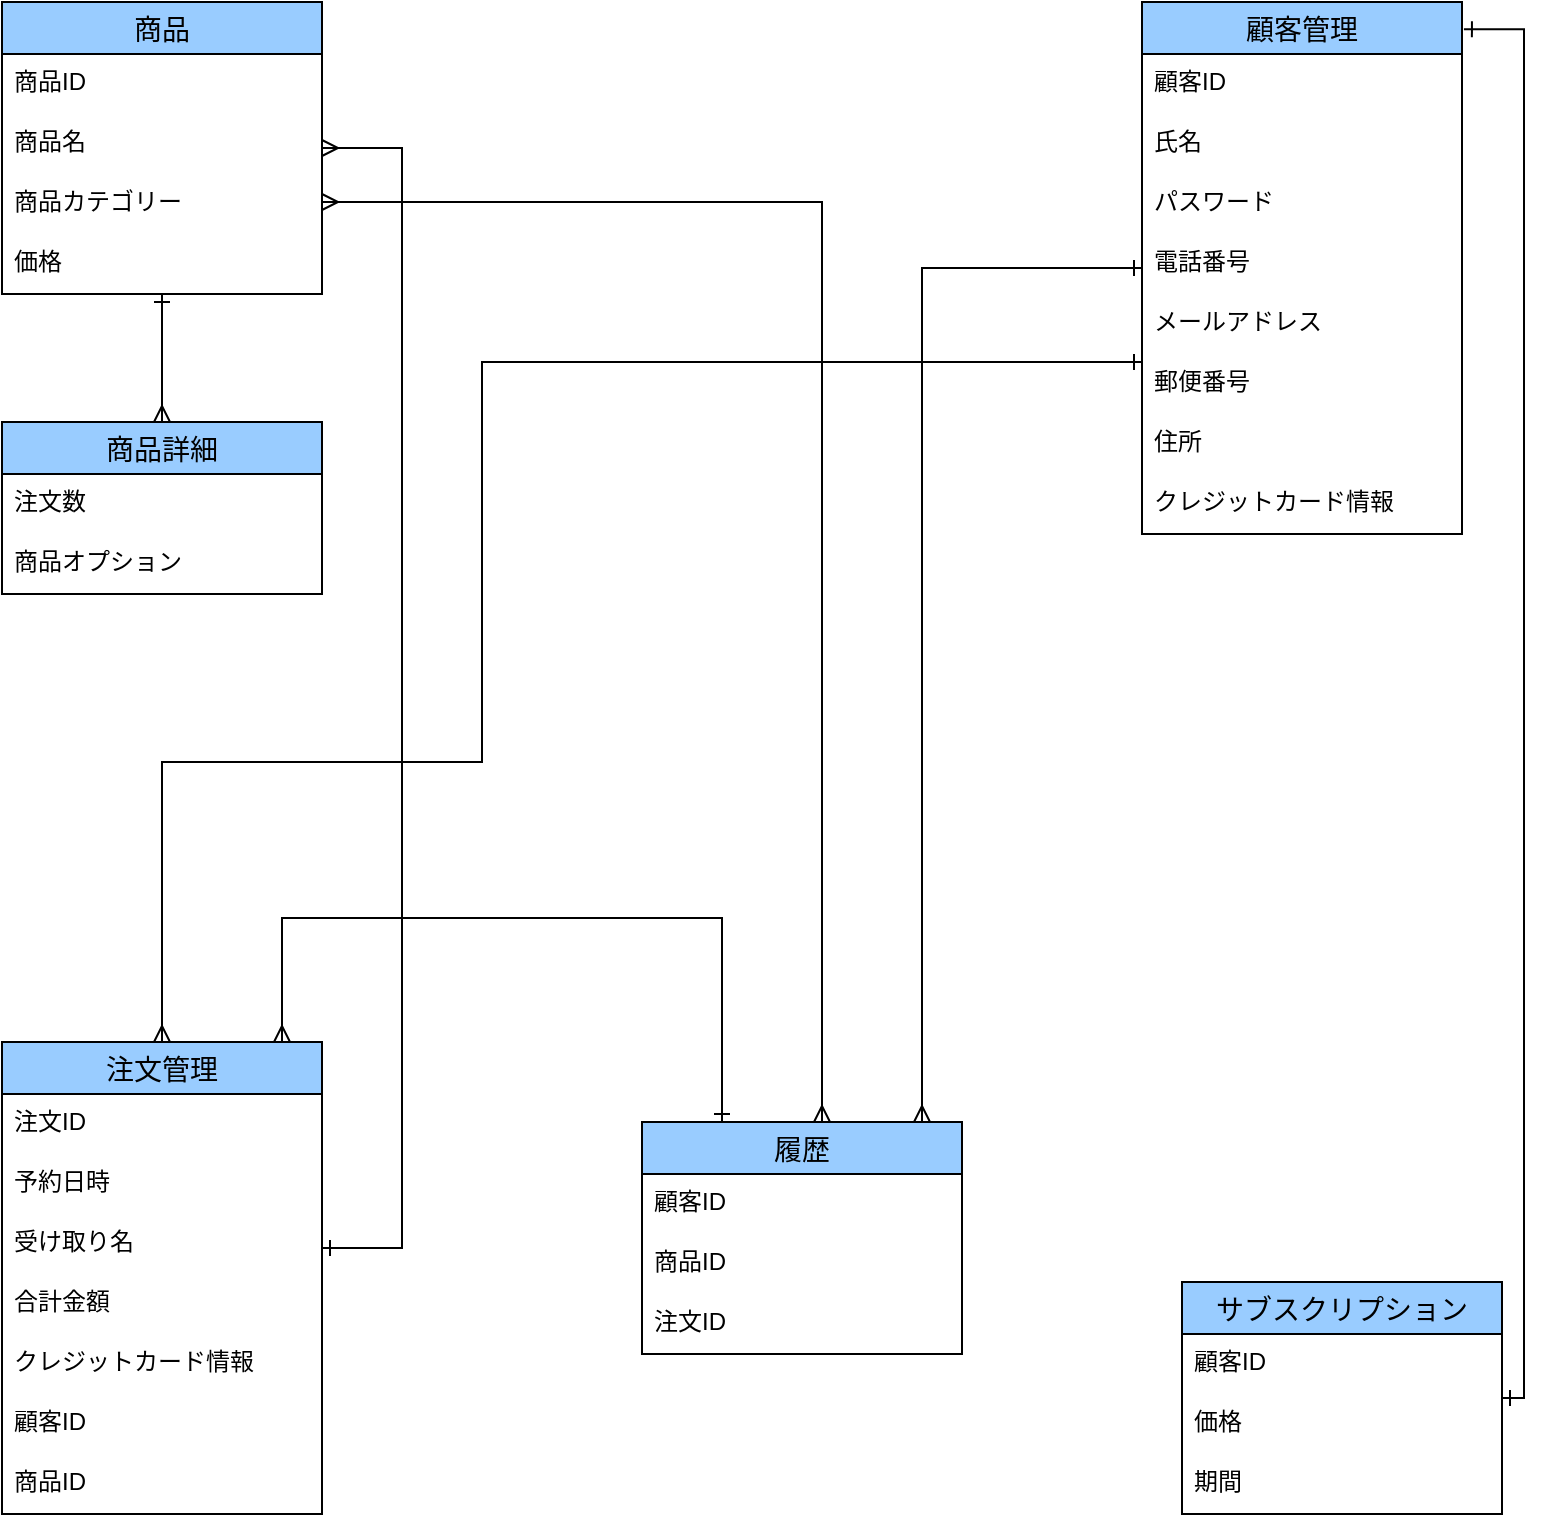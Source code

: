 <mxfile version="17.4.2" type="device"><diagram id="9zTWcUmazaB2UTgRmGtp" name="Page-1"><mxGraphModel dx="1047" dy="624" grid="1" gridSize="10" guides="1" tooltips="1" connect="1" arrows="1" fold="1" page="1" pageScale="1" pageWidth="827" pageHeight="1169" math="0" shadow="0"><root><mxCell id="0"/><mxCell id="1" parent="0"/><mxCell id="tMMN48h5vSWwFpuaRr-C-76" style="edgeStyle=orthogonalEdgeStyle;rounded=0;orthogonalLoop=1;jettySize=auto;html=1;entryX=0.5;entryY=0;entryDx=0;entryDy=0;startArrow=ERone;startFill=0;endArrow=ERmany;endFill=0;" parent="1" source="tMMN48h5vSWwFpuaRr-C-16" target="tMMN48h5vSWwFpuaRr-C-31" edge="1"><mxGeometry relative="1" as="geometry"/></mxCell><mxCell id="tMMN48h5vSWwFpuaRr-C-78" style="edgeStyle=orthogonalEdgeStyle;rounded=0;orthogonalLoop=1;jettySize=auto;html=1;startArrow=ERmany;startFill=0;endArrow=ERone;endFill=0;" parent="1" source="tMMN48h5vSWwFpuaRr-C-16" target="tMMN48h5vSWwFpuaRr-C-22" edge="1"><mxGeometry relative="1" as="geometry"><Array as="points"><mxPoint x="240" y="113"/><mxPoint x="240" y="663"/></Array></mxGeometry></mxCell><mxCell id="tMMN48h5vSWwFpuaRr-C-79" style="edgeStyle=orthogonalEdgeStyle;rounded=0;orthogonalLoop=1;jettySize=auto;html=1;startArrow=ERmany;startFill=0;endArrow=ERmany;endFill=0;" parent="1" source="tMMN48h5vSWwFpuaRr-C-16" target="tMMN48h5vSWwFpuaRr-C-49" edge="1"><mxGeometry relative="1" as="geometry"><Array as="points"><mxPoint x="450" y="140"/></Array></mxGeometry></mxCell><mxCell id="tMMN48h5vSWwFpuaRr-C-16" value="商品" style="swimlane;fontStyle=0;childLayout=stackLayout;horizontal=1;startSize=26;horizontalStack=0;resizeParent=1;resizeParentMax=0;resizeLast=0;collapsible=1;marginBottom=0;align=center;fontSize=14;gradientColor=none;fillColor=#99CCFF;" parent="1" vertex="1"><mxGeometry x="40" y="40" width="160" height="146" as="geometry"/></mxCell><mxCell id="tMMN48h5vSWwFpuaRr-C-17" value="商品ID" style="text;strokeColor=none;fillColor=none;spacingLeft=4;spacingRight=4;overflow=hidden;rotatable=0;points=[[0,0.5],[1,0.5]];portConstraint=eastwest;fontSize=12;" parent="tMMN48h5vSWwFpuaRr-C-16" vertex="1"><mxGeometry y="26" width="160" height="30" as="geometry"/></mxCell><mxCell id="tMMN48h5vSWwFpuaRr-C-18" value="商品名" style="text;strokeColor=none;fillColor=none;spacingLeft=4;spacingRight=4;overflow=hidden;rotatable=0;points=[[0,0.5],[1,0.5]];portConstraint=eastwest;fontSize=12;" parent="tMMN48h5vSWwFpuaRr-C-16" vertex="1"><mxGeometry y="56" width="160" height="30" as="geometry"/></mxCell><mxCell id="tMMN48h5vSWwFpuaRr-C-20" value="商品カテゴリー" style="text;strokeColor=none;fillColor=none;spacingLeft=4;spacingRight=4;overflow=hidden;rotatable=0;points=[[0,0.5],[1,0.5]];portConstraint=eastwest;fontSize=12;" parent="tMMN48h5vSWwFpuaRr-C-16" vertex="1"><mxGeometry y="86" width="160" height="30" as="geometry"/></mxCell><mxCell id="tMMN48h5vSWwFpuaRr-C-21" value="価格" style="text;strokeColor=none;fillColor=none;spacingLeft=4;spacingRight=4;overflow=hidden;rotatable=0;points=[[0,0.5],[1,0.5]];portConstraint=eastwest;fontSize=12;" parent="tMMN48h5vSWwFpuaRr-C-16" vertex="1"><mxGeometry y="116" width="160" height="30" as="geometry"/></mxCell><mxCell id="tMMN48h5vSWwFpuaRr-C-71" style="edgeStyle=orthogonalEdgeStyle;rounded=0;orthogonalLoop=1;jettySize=auto;html=1;startArrow=ERmany;startFill=0;endArrow=ERone;endFill=0;" parent="1" source="tMMN48h5vSWwFpuaRr-C-22" target="tMMN48h5vSWwFpuaRr-C-49" edge="1"><mxGeometry relative="1" as="geometry"><Array as="points"><mxPoint x="180" y="498"/><mxPoint x="400" y="498"/></Array></mxGeometry></mxCell><mxCell id="tMMN48h5vSWwFpuaRr-C-22" value="注文管理" style="swimlane;fontStyle=0;childLayout=stackLayout;horizontal=1;startSize=26;horizontalStack=0;resizeParent=1;resizeParentMax=0;resizeLast=0;collapsible=1;marginBottom=0;align=center;fontSize=14;gradientColor=none;fillColor=#99CCFF;" parent="1" vertex="1"><mxGeometry x="40" y="560" width="160" height="236" as="geometry"/></mxCell><mxCell id="tMMN48h5vSWwFpuaRr-C-23" value="注文ID" style="text;strokeColor=none;fillColor=none;spacingLeft=4;spacingRight=4;overflow=hidden;rotatable=0;points=[[0,0.5],[1,0.5]];portConstraint=eastwest;fontSize=12;" parent="tMMN48h5vSWwFpuaRr-C-22" vertex="1"><mxGeometry y="26" width="160" height="30" as="geometry"/></mxCell><mxCell id="tMMN48h5vSWwFpuaRr-C-26" value="予約日時" style="text;strokeColor=none;fillColor=none;spacingLeft=4;spacingRight=4;overflow=hidden;rotatable=0;points=[[0,0.5],[1,0.5]];portConstraint=eastwest;fontSize=12;" parent="tMMN48h5vSWwFpuaRr-C-22" vertex="1"><mxGeometry y="56" width="160" height="30" as="geometry"/></mxCell><mxCell id="tMMN48h5vSWwFpuaRr-C-27" value="受け取り名" style="text;strokeColor=none;fillColor=none;spacingLeft=4;spacingRight=4;overflow=hidden;rotatable=0;points=[[0,0.5],[1,0.5]];portConstraint=eastwest;fontSize=12;" parent="tMMN48h5vSWwFpuaRr-C-22" vertex="1"><mxGeometry y="86" width="160" height="30" as="geometry"/></mxCell><mxCell id="tMMN48h5vSWwFpuaRr-C-28" value="合計金額" style="text;strokeColor=none;fillColor=none;spacingLeft=4;spacingRight=4;overflow=hidden;rotatable=0;points=[[0,0.5],[1,0.5]];portConstraint=eastwest;fontSize=12;" parent="tMMN48h5vSWwFpuaRr-C-22" vertex="1"><mxGeometry y="116" width="160" height="30" as="geometry"/></mxCell><mxCell id="tMMN48h5vSWwFpuaRr-C-29" value="クレジットカード情報" style="text;strokeColor=none;fillColor=none;spacingLeft=4;spacingRight=4;overflow=hidden;rotatable=0;points=[[0,0.5],[1,0.5]];portConstraint=eastwest;fontSize=12;" parent="tMMN48h5vSWwFpuaRr-C-22" vertex="1"><mxGeometry y="146" width="160" height="30" as="geometry"/></mxCell><mxCell id="tMMN48h5vSWwFpuaRr-C-30" value="顧客ID" style="text;strokeColor=none;fillColor=none;spacingLeft=4;spacingRight=4;overflow=hidden;rotatable=0;points=[[0,0.5],[1,0.5]];portConstraint=eastwest;fontSize=12;" parent="tMMN48h5vSWwFpuaRr-C-22" vertex="1"><mxGeometry y="176" width="160" height="30" as="geometry"/></mxCell><mxCell id="tMMN48h5vSWwFpuaRr-C-80" value="商品ID" style="text;strokeColor=none;fillColor=none;spacingLeft=4;spacingRight=4;overflow=hidden;rotatable=0;points=[[0,0.5],[1,0.5]];portConstraint=eastwest;fontSize=12;" parent="tMMN48h5vSWwFpuaRr-C-22" vertex="1"><mxGeometry y="206" width="160" height="30" as="geometry"/></mxCell><mxCell id="tMMN48h5vSWwFpuaRr-C-31" value="商品詳細" style="swimlane;fontStyle=0;childLayout=stackLayout;horizontal=1;startSize=26;horizontalStack=0;resizeParent=1;resizeParentMax=0;resizeLast=0;collapsible=1;marginBottom=0;align=center;fontSize=14;gradientColor=none;fillColor=#99CCFF;" parent="1" vertex="1"><mxGeometry x="40" y="250" width="160" height="86" as="geometry"/></mxCell><mxCell id="tMMN48h5vSWwFpuaRr-C-32" value="注文数" style="text;strokeColor=none;fillColor=none;spacingLeft=4;spacingRight=4;overflow=hidden;rotatable=0;points=[[0,0.5],[1,0.5]];portConstraint=eastwest;fontSize=12;" parent="tMMN48h5vSWwFpuaRr-C-31" vertex="1"><mxGeometry y="26" width="160" height="30" as="geometry"/></mxCell><mxCell id="tMMN48h5vSWwFpuaRr-C-62" value="商品オプション" style="text;strokeColor=none;fillColor=none;spacingLeft=4;spacingRight=4;overflow=hidden;rotatable=0;points=[[0,0.5],[1,0.5]];portConstraint=eastwest;fontSize=12;" parent="tMMN48h5vSWwFpuaRr-C-31" vertex="1"><mxGeometry y="56" width="160" height="30" as="geometry"/></mxCell><mxCell id="tMMN48h5vSWwFpuaRr-C-72" style="edgeStyle=orthogonalEdgeStyle;rounded=0;orthogonalLoop=1;jettySize=auto;html=1;startArrow=ERone;startFill=0;endArrow=ERmany;endFill=0;" parent="1" source="tMMN48h5vSWwFpuaRr-C-40" target="tMMN48h5vSWwFpuaRr-C-49" edge="1"><mxGeometry relative="1" as="geometry"><Array as="points"><mxPoint x="500" y="173"/></Array></mxGeometry></mxCell><mxCell id="tMMN48h5vSWwFpuaRr-C-75" style="edgeStyle=orthogonalEdgeStyle;rounded=0;orthogonalLoop=1;jettySize=auto;html=1;startArrow=ERone;startFill=0;endArrow=ERmany;endFill=0;" parent="1" source="tMMN48h5vSWwFpuaRr-C-40" target="tMMN48h5vSWwFpuaRr-C-22" edge="1"><mxGeometry relative="1" as="geometry"><Array as="points"><mxPoint x="280" y="220"/><mxPoint x="280" y="420"/><mxPoint x="120" y="420"/></Array></mxGeometry></mxCell><mxCell id="tMMN48h5vSWwFpuaRr-C-40" value="顧客管理" style="swimlane;fontStyle=0;childLayout=stackLayout;horizontal=1;startSize=26;horizontalStack=0;resizeParent=1;resizeParentMax=0;resizeLast=0;collapsible=1;marginBottom=0;align=center;fontSize=14;gradientColor=none;fillColor=#99CCFF;" parent="1" vertex="1"><mxGeometry x="610" y="40" width="160" height="266" as="geometry"/></mxCell><mxCell id="tMMN48h5vSWwFpuaRr-C-41" value="顧客ID" style="text;strokeColor=none;fillColor=none;spacingLeft=4;spacingRight=4;overflow=hidden;rotatable=0;points=[[0,0.5],[1,0.5]];portConstraint=eastwest;fontSize=12;" parent="tMMN48h5vSWwFpuaRr-C-40" vertex="1"><mxGeometry y="26" width="160" height="30" as="geometry"/></mxCell><mxCell id="tMMN48h5vSWwFpuaRr-C-42" value="氏名" style="text;strokeColor=none;fillColor=none;spacingLeft=4;spacingRight=4;overflow=hidden;rotatable=0;points=[[0,0.5],[1,0.5]];portConstraint=eastwest;fontSize=12;" parent="tMMN48h5vSWwFpuaRr-C-40" vertex="1"><mxGeometry y="56" width="160" height="30" as="geometry"/></mxCell><mxCell id="tMMN48h5vSWwFpuaRr-C-43" value="パスワード" style="text;strokeColor=none;fillColor=none;spacingLeft=4;spacingRight=4;overflow=hidden;rotatable=0;points=[[0,0.5],[1,0.5]];portConstraint=eastwest;fontSize=12;" parent="tMMN48h5vSWwFpuaRr-C-40" vertex="1"><mxGeometry y="86" width="160" height="30" as="geometry"/></mxCell><mxCell id="tMMN48h5vSWwFpuaRr-C-44" value="電話番号" style="text;strokeColor=none;fillColor=none;spacingLeft=4;spacingRight=4;overflow=hidden;rotatable=0;points=[[0,0.5],[1,0.5]];portConstraint=eastwest;fontSize=12;" parent="tMMN48h5vSWwFpuaRr-C-40" vertex="1"><mxGeometry y="116" width="160" height="30" as="geometry"/></mxCell><mxCell id="tMMN48h5vSWwFpuaRr-C-45" value="メールアドレス" style="text;strokeColor=none;fillColor=none;spacingLeft=4;spacingRight=4;overflow=hidden;rotatable=0;points=[[0,0.5],[1,0.5]];portConstraint=eastwest;fontSize=12;" parent="tMMN48h5vSWwFpuaRr-C-40" vertex="1"><mxGeometry y="146" width="160" height="30" as="geometry"/></mxCell><mxCell id="tMMN48h5vSWwFpuaRr-C-46" value="郵便番号" style="text;strokeColor=none;fillColor=none;spacingLeft=4;spacingRight=4;overflow=hidden;rotatable=0;points=[[0,0.5],[1,0.5]];portConstraint=eastwest;fontSize=12;" parent="tMMN48h5vSWwFpuaRr-C-40" vertex="1"><mxGeometry y="176" width="160" height="30" as="geometry"/></mxCell><mxCell id="tMMN48h5vSWwFpuaRr-C-47" value="住所" style="text;strokeColor=none;fillColor=none;spacingLeft=4;spacingRight=4;overflow=hidden;rotatable=0;points=[[0,0.5],[1,0.5]];portConstraint=eastwest;fontSize=12;" parent="tMMN48h5vSWwFpuaRr-C-40" vertex="1"><mxGeometry y="206" width="160" height="30" as="geometry"/></mxCell><mxCell id="tMMN48h5vSWwFpuaRr-C-48" value="クレジットカード情報" style="text;strokeColor=none;fillColor=none;spacingLeft=4;spacingRight=4;overflow=hidden;rotatable=0;points=[[0,0.5],[1,0.5]];portConstraint=eastwest;fontSize=12;" parent="tMMN48h5vSWwFpuaRr-C-40" vertex="1"><mxGeometry y="236" width="160" height="30" as="geometry"/></mxCell><mxCell id="tMMN48h5vSWwFpuaRr-C-49" value="履歴" style="swimlane;fontStyle=0;childLayout=stackLayout;horizontal=1;startSize=26;horizontalStack=0;resizeParent=1;resizeParentMax=0;resizeLast=0;collapsible=1;marginBottom=0;align=center;fontSize=14;gradientColor=none;fillColor=#99CCFF;" parent="1" vertex="1"><mxGeometry x="360" y="600" width="160" height="116" as="geometry"/></mxCell><mxCell id="tMMN48h5vSWwFpuaRr-C-50" value="顧客ID" style="text;strokeColor=none;fillColor=none;spacingLeft=4;spacingRight=4;overflow=hidden;rotatable=0;points=[[0,0.5],[1,0.5]];portConstraint=eastwest;fontSize=12;" parent="tMMN48h5vSWwFpuaRr-C-49" vertex="1"><mxGeometry y="26" width="160" height="30" as="geometry"/></mxCell><mxCell id="tMMN48h5vSWwFpuaRr-C-51" value="商品ID" style="text;strokeColor=none;fillColor=none;spacingLeft=4;spacingRight=4;overflow=hidden;rotatable=0;points=[[0,0.5],[1,0.5]];portConstraint=eastwest;fontSize=12;" parent="tMMN48h5vSWwFpuaRr-C-49" vertex="1"><mxGeometry y="56" width="160" height="30" as="geometry"/></mxCell><mxCell id="tMMN48h5vSWwFpuaRr-C-52" value="注文ID" style="text;strokeColor=none;fillColor=none;spacingLeft=4;spacingRight=4;overflow=hidden;rotatable=0;points=[[0,0.5],[1,0.5]];portConstraint=eastwest;fontSize=12;" parent="tMMN48h5vSWwFpuaRr-C-49" vertex="1"><mxGeometry y="86" width="160" height="30" as="geometry"/></mxCell><mxCell id="tMMN48h5vSWwFpuaRr-C-70" style="edgeStyle=orthogonalEdgeStyle;rounded=0;orthogonalLoop=1;jettySize=auto;html=1;startArrow=ERone;startFill=0;endArrow=ERone;endFill=0;entryX=1.006;entryY=0.051;entryDx=0;entryDy=0;entryPerimeter=0;" parent="1" source="tMMN48h5vSWwFpuaRr-C-55" target="tMMN48h5vSWwFpuaRr-C-40" edge="1"><mxGeometry relative="1" as="geometry"><Array as="points"><mxPoint x="801" y="738"/><mxPoint x="801" y="54"/></Array></mxGeometry></mxCell><mxCell id="tMMN48h5vSWwFpuaRr-C-55" value="サブスクリプション" style="swimlane;fontStyle=0;childLayout=stackLayout;horizontal=1;startSize=26;horizontalStack=0;resizeParent=1;resizeParentMax=0;resizeLast=0;collapsible=1;marginBottom=0;align=center;fontSize=14;gradientColor=none;fillColor=#99CCFF;" parent="1" vertex="1"><mxGeometry x="630" y="680" width="160" height="116" as="geometry"/></mxCell><mxCell id="tMMN48h5vSWwFpuaRr-C-57" value="顧客ID" style="text;strokeColor=none;fillColor=none;spacingLeft=4;spacingRight=4;overflow=hidden;rotatable=0;points=[[0,0.5],[1,0.5]];portConstraint=eastwest;fontSize=12;" parent="tMMN48h5vSWwFpuaRr-C-55" vertex="1"><mxGeometry y="26" width="160" height="30" as="geometry"/></mxCell><mxCell id="tMMN48h5vSWwFpuaRr-C-58" value="価格" style="text;strokeColor=none;fillColor=none;spacingLeft=4;spacingRight=4;overflow=hidden;rotatable=0;points=[[0,0.5],[1,0.5]];portConstraint=eastwest;fontSize=12;" parent="tMMN48h5vSWwFpuaRr-C-55" vertex="1"><mxGeometry y="56" width="160" height="30" as="geometry"/></mxCell><mxCell id="tMMN48h5vSWwFpuaRr-C-59" value="期間" style="text;strokeColor=none;fillColor=none;spacingLeft=4;spacingRight=4;overflow=hidden;rotatable=0;points=[[0,0.5],[1,0.5]];portConstraint=eastwest;fontSize=12;" parent="tMMN48h5vSWwFpuaRr-C-55" vertex="1"><mxGeometry y="86" width="160" height="30" as="geometry"/></mxCell></root></mxGraphModel></diagram></mxfile>